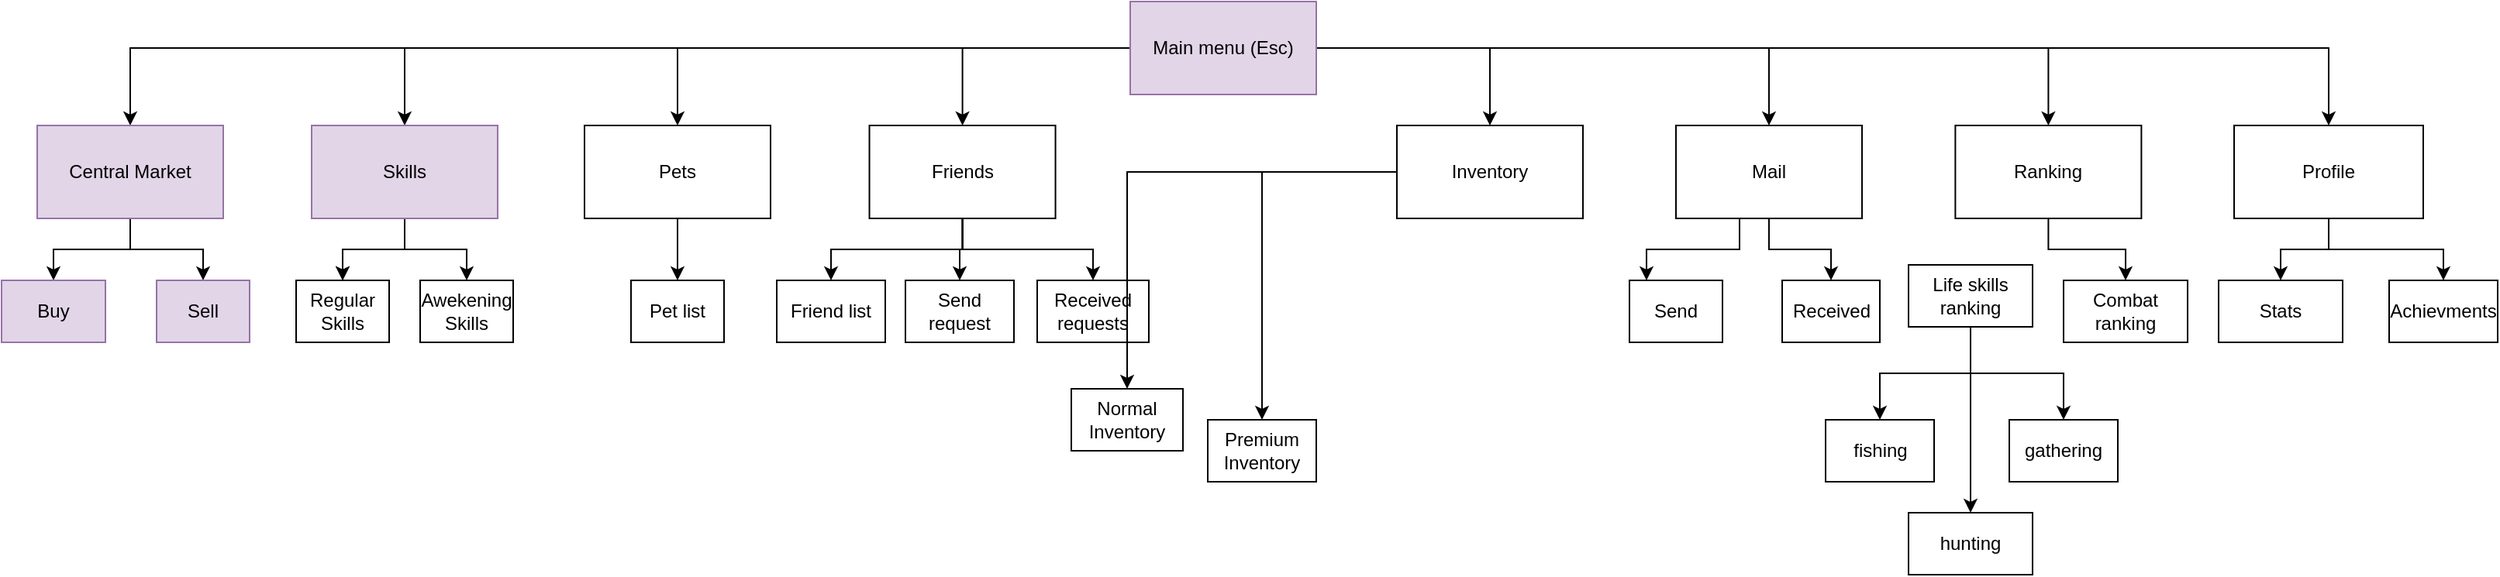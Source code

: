 <mxfile version="12.2.7" type="github" pages="1"><diagram id="_1tXEm5QcJouLtTPKIS2" name="Page-1"><mxGraphModel dx="2500" dy="876" grid="1" gridSize="10" guides="1" tooltips="1" connect="1" arrows="1" fold="1" page="1" pageScale="1" pageWidth="827" pageHeight="1169" math="0" shadow="0"><root><mxCell id="0"/><mxCell id="1" parent="0"/><mxCell id="C6Xin6VUR_MPAkyf-OFY-10" value="" style="edgeStyle=orthogonalEdgeStyle;rounded=0;orthogonalLoop=1;jettySize=auto;html=1;" edge="1" parent="1" source="C6Xin6VUR_MPAkyf-OFY-8" target="C6Xin6VUR_MPAkyf-OFY-9"><mxGeometry relative="1" as="geometry"/></mxCell><mxCell id="C6Xin6VUR_MPAkyf-OFY-18" value="" style="edgeStyle=orthogonalEdgeStyle;rounded=0;orthogonalLoop=1;jettySize=auto;html=1;" edge="1" parent="1" source="C6Xin6VUR_MPAkyf-OFY-8" target="C6Xin6VUR_MPAkyf-OFY-17"><mxGeometry relative="1" as="geometry"/></mxCell><mxCell id="C6Xin6VUR_MPAkyf-OFY-24" style="edgeStyle=orthogonalEdgeStyle;rounded=0;orthogonalLoop=1;jettySize=auto;html=1;" edge="1" parent="1" source="C6Xin6VUR_MPAkyf-OFY-8" target="C6Xin6VUR_MPAkyf-OFY-25"><mxGeometry relative="1" as="geometry"><mxPoint x="-400" y="100" as="targetPoint"/></mxGeometry></mxCell><mxCell id="C6Xin6VUR_MPAkyf-OFY-29" style="edgeStyle=orthogonalEdgeStyle;rounded=0;orthogonalLoop=1;jettySize=auto;html=1;" edge="1" parent="1" source="C6Xin6VUR_MPAkyf-OFY-8" target="C6Xin6VUR_MPAkyf-OFY-31"><mxGeometry relative="1" as="geometry"><mxPoint x="-259.724" y="130" as="targetPoint"/></mxGeometry></mxCell><mxCell id="C6Xin6VUR_MPAkyf-OFY-38" style="edgeStyle=orthogonalEdgeStyle;rounded=0;orthogonalLoop=1;jettySize=auto;html=1;" edge="1" parent="1" source="C6Xin6VUR_MPAkyf-OFY-8" target="C6Xin6VUR_MPAkyf-OFY-39"><mxGeometry relative="1" as="geometry"><mxPoint x="-60" y="150" as="targetPoint"/></mxGeometry></mxCell><mxCell id="C6Xin6VUR_MPAkyf-OFY-44" style="edgeStyle=orthogonalEdgeStyle;rounded=0;orthogonalLoop=1;jettySize=auto;html=1;" edge="1" parent="1" source="C6Xin6VUR_MPAkyf-OFY-8" target="C6Xin6VUR_MPAkyf-OFY-45"><mxGeometry relative="1" as="geometry"><mxPoint x="110" y="120" as="targetPoint"/></mxGeometry></mxCell><mxCell id="C6Xin6VUR_MPAkyf-OFY-50" style="edgeStyle=orthogonalEdgeStyle;rounded=0;orthogonalLoop=1;jettySize=auto;html=1;" edge="1" parent="1" source="C6Xin6VUR_MPAkyf-OFY-8" target="C6Xin6VUR_MPAkyf-OFY-51"><mxGeometry relative="1" as="geometry"><mxPoint x="300.69" y="100" as="targetPoint"/></mxGeometry></mxCell><mxCell id="C6Xin6VUR_MPAkyf-OFY-62" style="edgeStyle=orthogonalEdgeStyle;rounded=0;orthogonalLoop=1;jettySize=auto;html=1;" edge="1" parent="1" source="C6Xin6VUR_MPAkyf-OFY-8" target="C6Xin6VUR_MPAkyf-OFY-63"><mxGeometry relative="1" as="geometry"><mxPoint x="538.276" y="110" as="targetPoint"/></mxGeometry></mxCell><mxCell id="C6Xin6VUR_MPAkyf-OFY-8" value="Main menu (Esc)" style="rounded=0;whiteSpace=wrap;html=1;fillColor=#e1d5e7;strokeColor=#9673a6;" vertex="1" parent="1"><mxGeometry x="-62" y="20" width="120" height="60" as="geometry"/></mxCell><mxCell id="C6Xin6VUR_MPAkyf-OFY-19" style="edgeStyle=orthogonalEdgeStyle;rounded=0;orthogonalLoop=1;jettySize=auto;html=1;" edge="1" parent="1" source="C6Xin6VUR_MPAkyf-OFY-17" target="C6Xin6VUR_MPAkyf-OFY-20"><mxGeometry relative="1" as="geometry"><mxPoint x="-530" y="230" as="targetPoint"/></mxGeometry></mxCell><mxCell id="C6Xin6VUR_MPAkyf-OFY-21" value="" style="edgeStyle=orthogonalEdgeStyle;rounded=0;orthogonalLoop=1;jettySize=auto;html=1;" edge="1" parent="1" source="C6Xin6VUR_MPAkyf-OFY-17" target="C6Xin6VUR_MPAkyf-OFY-20"><mxGeometry relative="1" as="geometry"/></mxCell><mxCell id="C6Xin6VUR_MPAkyf-OFY-22" style="edgeStyle=orthogonalEdgeStyle;rounded=0;orthogonalLoop=1;jettySize=auto;html=1;" edge="1" parent="1" source="C6Xin6VUR_MPAkyf-OFY-17" target="C6Xin6VUR_MPAkyf-OFY-23"><mxGeometry relative="1" as="geometry"><mxPoint x="-490" y="260" as="targetPoint"/></mxGeometry></mxCell><mxCell id="C6Xin6VUR_MPAkyf-OFY-17" value="Skills" style="rounded=0;whiteSpace=wrap;html=1;fillColor=#e1d5e7;strokeColor=#9673a6;" vertex="1" parent="1"><mxGeometry x="-590" y="100" width="120" height="60" as="geometry"/></mxCell><mxCell id="C6Xin6VUR_MPAkyf-OFY-12" value="" style="edgeStyle=orthogonalEdgeStyle;rounded=0;orthogonalLoop=1;jettySize=auto;html=1;" edge="1" parent="1" source="C6Xin6VUR_MPAkyf-OFY-9" target="C6Xin6VUR_MPAkyf-OFY-11"><mxGeometry relative="1" as="geometry"/></mxCell><mxCell id="C6Xin6VUR_MPAkyf-OFY-14" value="" style="edgeStyle=orthogonalEdgeStyle;rounded=0;orthogonalLoop=1;jettySize=auto;html=1;" edge="1" parent="1" source="C6Xin6VUR_MPAkyf-OFY-9" target="C6Xin6VUR_MPAkyf-OFY-13"><mxGeometry relative="1" as="geometry"/></mxCell><mxCell id="C6Xin6VUR_MPAkyf-OFY-9" value="Central Market" style="rounded=0;whiteSpace=wrap;html=1;fillColor=#e1d5e7;strokeColor=#9673a6;" vertex="1" parent="1"><mxGeometry x="-767" y="100" width="120" height="60" as="geometry"/></mxCell><mxCell id="C6Xin6VUR_MPAkyf-OFY-13" value="Sell" style="rounded=0;whiteSpace=wrap;html=1;fillColor=#e1d5e7;strokeColor=#9673a6;" vertex="1" parent="1"><mxGeometry x="-690" y="200" width="60" height="40" as="geometry"/></mxCell><mxCell id="C6Xin6VUR_MPAkyf-OFY-11" value="Buy" style="rounded=0;whiteSpace=wrap;html=1;fillColor=#e1d5e7;strokeColor=#9673a6;" vertex="1" parent="1"><mxGeometry x="-790" y="200" width="67" height="40" as="geometry"/></mxCell><mxCell id="C6Xin6VUR_MPAkyf-OFY-20" value="Regular Skills" style="rounded=0;whiteSpace=wrap;html=1;" vertex="1" parent="1"><mxGeometry x="-600" y="200" width="60" height="40" as="geometry"/></mxCell><mxCell id="C6Xin6VUR_MPAkyf-OFY-23" value="Awekening Skills" style="rounded=0;whiteSpace=wrap;html=1;" vertex="1" parent="1"><mxGeometry x="-520" y="200" width="60" height="40" as="geometry"/></mxCell><mxCell id="C6Xin6VUR_MPAkyf-OFY-26" style="edgeStyle=orthogonalEdgeStyle;rounded=0;orthogonalLoop=1;jettySize=auto;html=1;" edge="1" parent="1" source="C6Xin6VUR_MPAkyf-OFY-25" target="C6Xin6VUR_MPAkyf-OFY-27"><mxGeometry relative="1" as="geometry"><mxPoint x="-420" y="220" as="targetPoint"/></mxGeometry></mxCell><mxCell id="C6Xin6VUR_MPAkyf-OFY-25" value="Pets" style="rounded=0;whiteSpace=wrap;html=1;" vertex="1" parent="1"><mxGeometry x="-414" y="100" width="120" height="60" as="geometry"/></mxCell><mxCell id="C6Xin6VUR_MPAkyf-OFY-27" value="Pet list" style="rounded=0;whiteSpace=wrap;html=1;" vertex="1" parent="1"><mxGeometry x="-384" y="200" width="60" height="40" as="geometry"/></mxCell><mxCell id="C6Xin6VUR_MPAkyf-OFY-32" style="edgeStyle=orthogonalEdgeStyle;rounded=0;orthogonalLoop=1;jettySize=auto;html=1;" edge="1" parent="1" source="C6Xin6VUR_MPAkyf-OFY-31" target="C6Xin6VUR_MPAkyf-OFY-33"><mxGeometry relative="1" as="geometry"><mxPoint x="-310" y="280" as="targetPoint"/></mxGeometry></mxCell><mxCell id="C6Xin6VUR_MPAkyf-OFY-34" style="edgeStyle=orthogonalEdgeStyle;rounded=0;orthogonalLoop=1;jettySize=auto;html=1;" edge="1" parent="1" source="C6Xin6VUR_MPAkyf-OFY-31" target="C6Xin6VUR_MPAkyf-OFY-35"><mxGeometry relative="1" as="geometry"><mxPoint x="-240.224" y="280" as="targetPoint"/></mxGeometry></mxCell><mxCell id="C6Xin6VUR_MPAkyf-OFY-36" style="edgeStyle=orthogonalEdgeStyle;rounded=0;orthogonalLoop=1;jettySize=auto;html=1;" edge="1" parent="1" source="C6Xin6VUR_MPAkyf-OFY-31" target="C6Xin6VUR_MPAkyf-OFY-37"><mxGeometry relative="1" as="geometry"><mxPoint x="-160" y="280" as="targetPoint"/></mxGeometry></mxCell><mxCell id="C6Xin6VUR_MPAkyf-OFY-31" value="Friends" style="rounded=0;whiteSpace=wrap;html=1;" vertex="1" parent="1"><mxGeometry x="-230.224" y="100" width="120" height="60" as="geometry"/></mxCell><mxCell id="C6Xin6VUR_MPAkyf-OFY-33" value="Friend list" style="rounded=0;whiteSpace=wrap;html=1;" vertex="1" parent="1"><mxGeometry x="-290" y="200" width="70" height="40" as="geometry"/></mxCell><mxCell id="C6Xin6VUR_MPAkyf-OFY-35" value="Send request" style="rounded=0;whiteSpace=wrap;html=1;" vertex="1" parent="1"><mxGeometry x="-207" y="200" width="70" height="40" as="geometry"/></mxCell><mxCell id="C6Xin6VUR_MPAkyf-OFY-37" value="Received requests" style="rounded=0;whiteSpace=wrap;html=1;" vertex="1" parent="1"><mxGeometry x="-122" y="200" width="72" height="40" as="geometry"/></mxCell><mxCell id="C6Xin6VUR_MPAkyf-OFY-40" style="edgeStyle=orthogonalEdgeStyle;rounded=0;orthogonalLoop=1;jettySize=auto;html=1;" edge="1" parent="1" source="C6Xin6VUR_MPAkyf-OFY-39" target="C6Xin6VUR_MPAkyf-OFY-41"><mxGeometry relative="1" as="geometry"><mxPoint x="-70" y="220" as="targetPoint"/></mxGeometry></mxCell><mxCell id="C6Xin6VUR_MPAkyf-OFY-42" style="edgeStyle=orthogonalEdgeStyle;rounded=0;orthogonalLoop=1;jettySize=auto;html=1;" edge="1" parent="1" source="C6Xin6VUR_MPAkyf-OFY-39" target="C6Xin6VUR_MPAkyf-OFY-43"><mxGeometry relative="1" as="geometry"><mxPoint x="20" y="270" as="targetPoint"/></mxGeometry></mxCell><mxCell id="C6Xin6VUR_MPAkyf-OFY-39" value="Inventory" style="rounded=0;whiteSpace=wrap;html=1;" vertex="1" parent="1"><mxGeometry x="110" y="100" width="120" height="60" as="geometry"/></mxCell><mxCell id="C6Xin6VUR_MPAkyf-OFY-41" value="Normal Inventory" style="rounded=0;whiteSpace=wrap;html=1;" vertex="1" parent="1"><mxGeometry x="-100" y="270" width="72" height="40" as="geometry"/></mxCell><mxCell id="C6Xin6VUR_MPAkyf-OFY-43" value="Premium Inventory" style="rounded=0;whiteSpace=wrap;html=1;" vertex="1" parent="1"><mxGeometry x="-12" y="290" width="70" height="40" as="geometry"/></mxCell><mxCell id="C6Xin6VUR_MPAkyf-OFY-46" style="edgeStyle=orthogonalEdgeStyle;rounded=0;orthogonalLoop=1;jettySize=auto;html=1;" edge="1" parent="1" source="C6Xin6VUR_MPAkyf-OFY-45" target="C6Xin6VUR_MPAkyf-OFY-47"><mxGeometry relative="1" as="geometry"><mxPoint x="130" y="200" as="targetPoint"/><Array as="points"><mxPoint x="331" y="180"/><mxPoint x="271" y="180"/></Array></mxGeometry></mxCell><mxCell id="C6Xin6VUR_MPAkyf-OFY-48" style="edgeStyle=orthogonalEdgeStyle;rounded=0;orthogonalLoop=1;jettySize=auto;html=1;" edge="1" parent="1" source="C6Xin6VUR_MPAkyf-OFY-45" target="C6Xin6VUR_MPAkyf-OFY-49"><mxGeometry relative="1" as="geometry"><mxPoint x="200" y="200" as="targetPoint"/></mxGeometry></mxCell><mxCell id="C6Xin6VUR_MPAkyf-OFY-45" value="Mail" style="rounded=0;whiteSpace=wrap;html=1;" vertex="1" parent="1"><mxGeometry x="290" y="100" width="120" height="60" as="geometry"/></mxCell><mxCell id="C6Xin6VUR_MPAkyf-OFY-47" value="Send" style="rounded=0;whiteSpace=wrap;html=1;" vertex="1" parent="1"><mxGeometry x="260" y="200" width="60" height="40" as="geometry"/></mxCell><mxCell id="C6Xin6VUR_MPAkyf-OFY-60" style="edgeStyle=orthogonalEdgeStyle;rounded=0;orthogonalLoop=1;jettySize=auto;html=1;" edge="1" parent="1" source="C6Xin6VUR_MPAkyf-OFY-51" target="C6Xin6VUR_MPAkyf-OFY-61"><mxGeometry relative="1" as="geometry"><mxPoint x="410" y="230" as="targetPoint"/></mxGeometry></mxCell><mxCell id="C6Xin6VUR_MPAkyf-OFY-51" value="Ranking" style="rounded=0;whiteSpace=wrap;html=1;" vertex="1" parent="1"><mxGeometry x="470.19" y="100" width="120" height="60" as="geometry"/></mxCell><mxCell id="C6Xin6VUR_MPAkyf-OFY-54" style="edgeStyle=orthogonalEdgeStyle;rounded=0;orthogonalLoop=1;jettySize=auto;html=1;" edge="1" parent="1" source="C6Xin6VUR_MPAkyf-OFY-53" target="C6Xin6VUR_MPAkyf-OFY-55"><mxGeometry relative="1" as="geometry"><mxPoint x="260" y="370" as="targetPoint"/></mxGeometry></mxCell><mxCell id="C6Xin6VUR_MPAkyf-OFY-69" style="edgeStyle=orthogonalEdgeStyle;rounded=0;orthogonalLoop=1;jettySize=auto;html=1;" edge="1" parent="1" source="C6Xin6VUR_MPAkyf-OFY-53" target="C6Xin6VUR_MPAkyf-OFY-59"><mxGeometry relative="1" as="geometry"/></mxCell><mxCell id="C6Xin6VUR_MPAkyf-OFY-71" style="edgeStyle=orthogonalEdgeStyle;rounded=0;orthogonalLoop=1;jettySize=auto;html=1;" edge="1" parent="1" source="C6Xin6VUR_MPAkyf-OFY-53" target="C6Xin6VUR_MPAkyf-OFY-72"><mxGeometry relative="1" as="geometry"><mxPoint x="480" y="370.0" as="targetPoint"/></mxGeometry></mxCell><mxCell id="C6Xin6VUR_MPAkyf-OFY-53" value="Life skills ranking" style="rounded=0;whiteSpace=wrap;html=1;" vertex="1" parent="1"><mxGeometry x="440" y="190" width="80" height="40" as="geometry"/></mxCell><mxCell id="C6Xin6VUR_MPAkyf-OFY-55" value="fishing" style="rounded=0;whiteSpace=wrap;html=1;" vertex="1" parent="1"><mxGeometry x="386.5" y="290" width="70" height="40" as="geometry"/></mxCell><mxCell id="C6Xin6VUR_MPAkyf-OFY-59" value="gathering" style="rounded=0;whiteSpace=wrap;html=1;" vertex="1" parent="1"><mxGeometry x="505" y="290" width="70" height="40" as="geometry"/></mxCell><mxCell id="C6Xin6VUR_MPAkyf-OFY-61" value="Combat ranking" style="rounded=0;whiteSpace=wrap;html=1;" vertex="1" parent="1"><mxGeometry x="540" y="200" width="80" height="40" as="geometry"/></mxCell><mxCell id="C6Xin6VUR_MPAkyf-OFY-64" style="edgeStyle=orthogonalEdgeStyle;rounded=0;orthogonalLoop=1;jettySize=auto;html=1;" edge="1" parent="1" source="C6Xin6VUR_MPAkyf-OFY-63" target="C6Xin6VUR_MPAkyf-OFY-65"><mxGeometry relative="1" as="geometry"><mxPoint x="571" y="140" as="targetPoint"/></mxGeometry></mxCell><mxCell id="C6Xin6VUR_MPAkyf-OFY-66" style="edgeStyle=orthogonalEdgeStyle;rounded=0;orthogonalLoop=1;jettySize=auto;html=1;" edge="1" parent="1" source="C6Xin6VUR_MPAkyf-OFY-63" target="C6Xin6VUR_MPAkyf-OFY-67"><mxGeometry relative="1" as="geometry"><mxPoint x="700" y="160" as="targetPoint"/></mxGeometry></mxCell><mxCell id="C6Xin6VUR_MPAkyf-OFY-63" value="Profile" style="rounded=0;whiteSpace=wrap;html=1;" vertex="1" parent="1"><mxGeometry x="650" y="100" width="122" height="60" as="geometry"/></mxCell><mxCell id="C6Xin6VUR_MPAkyf-OFY-65" value="Stats" style="rounded=0;whiteSpace=wrap;html=1;" vertex="1" parent="1"><mxGeometry x="640" y="200" width="80" height="40" as="geometry"/></mxCell><mxCell id="C6Xin6VUR_MPAkyf-OFY-67" value="Achievments" style="rounded=0;whiteSpace=wrap;html=1;" vertex="1" parent="1"><mxGeometry x="750" y="200" width="70" height="40" as="geometry"/></mxCell><mxCell id="C6Xin6VUR_MPAkyf-OFY-49" value="Received" style="rounded=0;whiteSpace=wrap;html=1;" vertex="1" parent="1"><mxGeometry x="358.5" y="200" width="63" height="40" as="geometry"/></mxCell><mxCell id="C6Xin6VUR_MPAkyf-OFY-72" value="hunting" style="rounded=0;whiteSpace=wrap;html=1;" vertex="1" parent="1"><mxGeometry x="440" y="350" width="80" height="40" as="geometry"/></mxCell></root></mxGraphModel></diagram></mxfile>